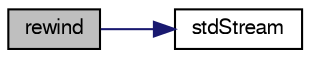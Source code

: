 digraph "rewind"
{
  bgcolor="transparent";
  edge [fontname="FreeSans",fontsize="10",labelfontname="FreeSans",labelfontsize="10"];
  node [fontname="FreeSans",fontsize="10",shape=record];
  rankdir="LR";
  Node5298 [label="rewind",height=0.2,width=0.4,color="black", fillcolor="grey75", style="filled", fontcolor="black"];
  Node5298 -> Node5299 [color="midnightblue",fontsize="10",style="solid",fontname="FreeSans"];
  Node5299 [label="stdStream",height=0.2,width=0.4,color="black",URL="$a26286.html#af1a4d63174c4709350e68d8b36eaeadd",tooltip="Access to underlying std::istream. "];
}
